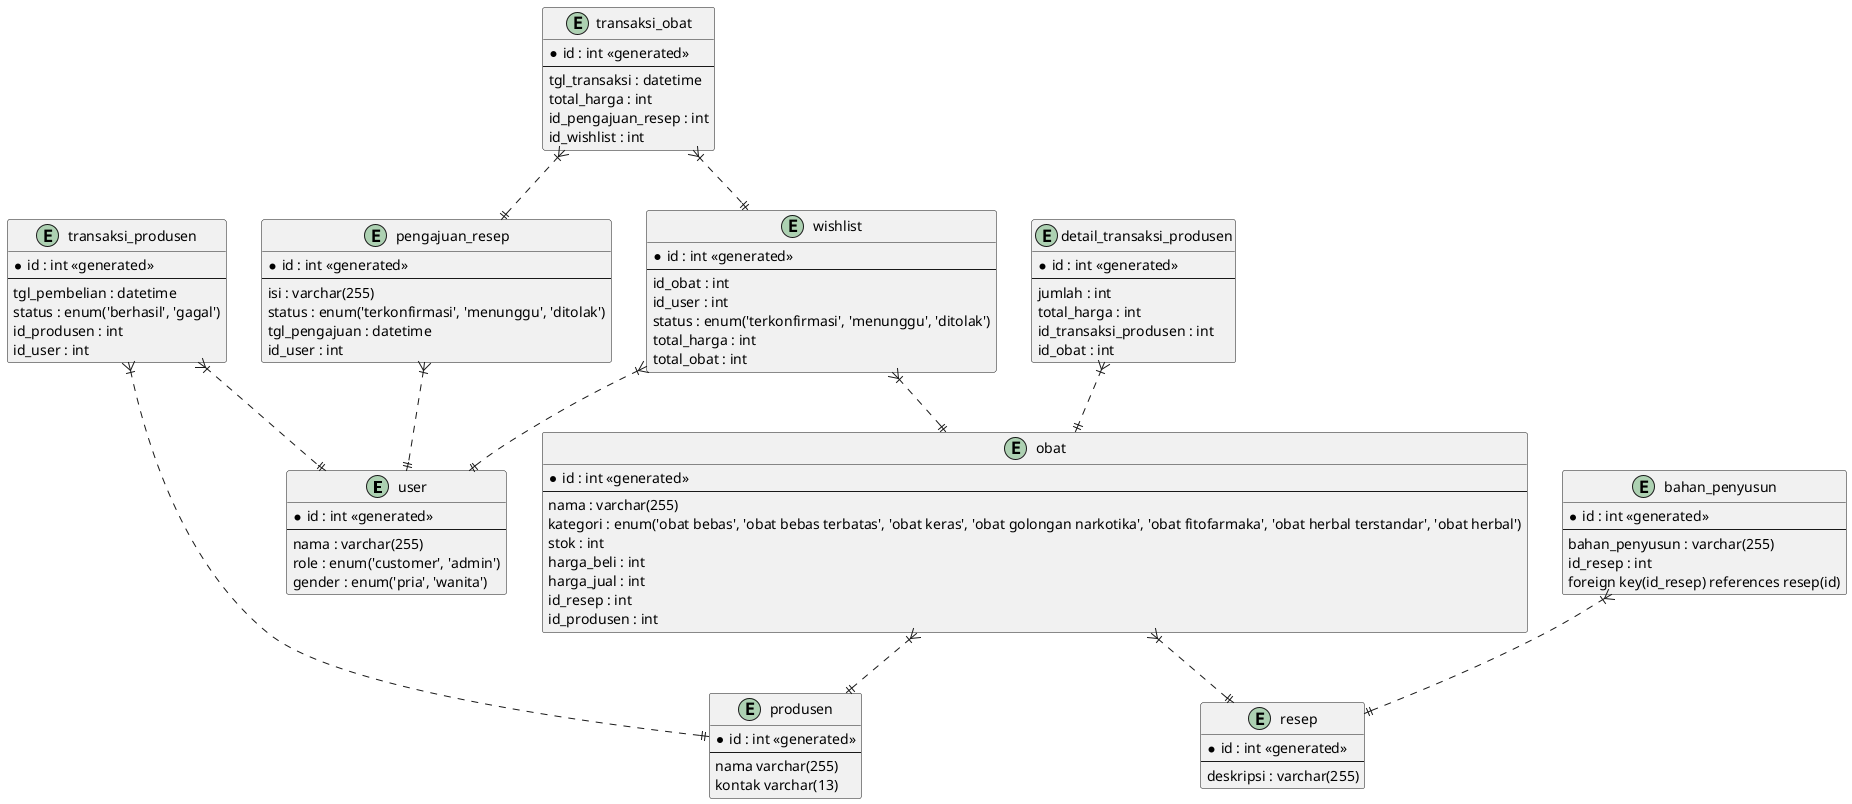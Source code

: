 @startuml apotek

entity user  {
  *id : int <<generated>>
  --
  nama : varchar(255)
  role : enum('customer', 'admin')
  gender : enum('pria', 'wanita')
}

entity produsen {
  *id : int <<generated>>
  --
  nama varchar(255)
  kontak varchar(13)
}

entity pengajuan_resep  {
  *id : int <<generated>>
  --
  isi : varchar(255)
  status : enum('terkonfirmasi', 'menunggu', 'ditolak')
  tgl_pengajuan : datetime
  id_user : int
}

entity resep {
  *id : int <<generated>>
  --
  deskripsi : varchar(255)
}

entity bahan_penyusun {
  *id : int <<generated>>
  --
  bahan_penyusun : varchar(255)
  id_resep : int
  foreign key(id_resep) references resep(id)
}

entity obat {
  *id : int <<generated>>
  --
  nama : varchar(255)
  kategori : enum('obat bebas', 'obat bebas terbatas', 'obat keras', 'obat golongan narkotika', 'obat fitofarmaka', 'obat herbal terstandar', 'obat herbal')
  stok : int
  harga_beli : int
  harga_jual : int
  id_resep : int
  id_produsen : int
}

entity wishlist {
  *id : int <<generated>>
  --
  id_obat : int
  id_user : int
  status : enum('terkonfirmasi', 'menunggu', 'ditolak')
  total_harga : int
  total_obat : int
}

entity transaksi_obat {
  *id : int <<generated>>
  --
  tgl_transaksi : datetime
  total_harga : int
  id_pengajuan_resep : int
  id_wishlist : int
}

entity transaksi_produsen {
  *id : int <<generated>>
  --
  tgl_pembelian : datetime
  status : enum('berhasil', 'gagal')
  id_produsen : int
  id_user : int
}

entity detail_transaksi_produsen  {
  *id : int <<generated>>
  --
  jumlah : int
  total_harga : int
  id_transaksi_produsen : int
  id_obat : int
}

' relationship
pengajuan_resep }|..|| user
bahan_penyusun }|..|| resep
obat }|..|| resep
obat }|..|| produsen
wishlist }|..|| obat
wishlist }|..|| user
transaksi_obat }|..|| pengajuan_resep
transaksi_obat }|..|| wishlist
transaksi_produsen }|..|| produsen
transaksi_produsen }|..|| user
detail_transaksi_produsen }|..|| obat

@enduml 